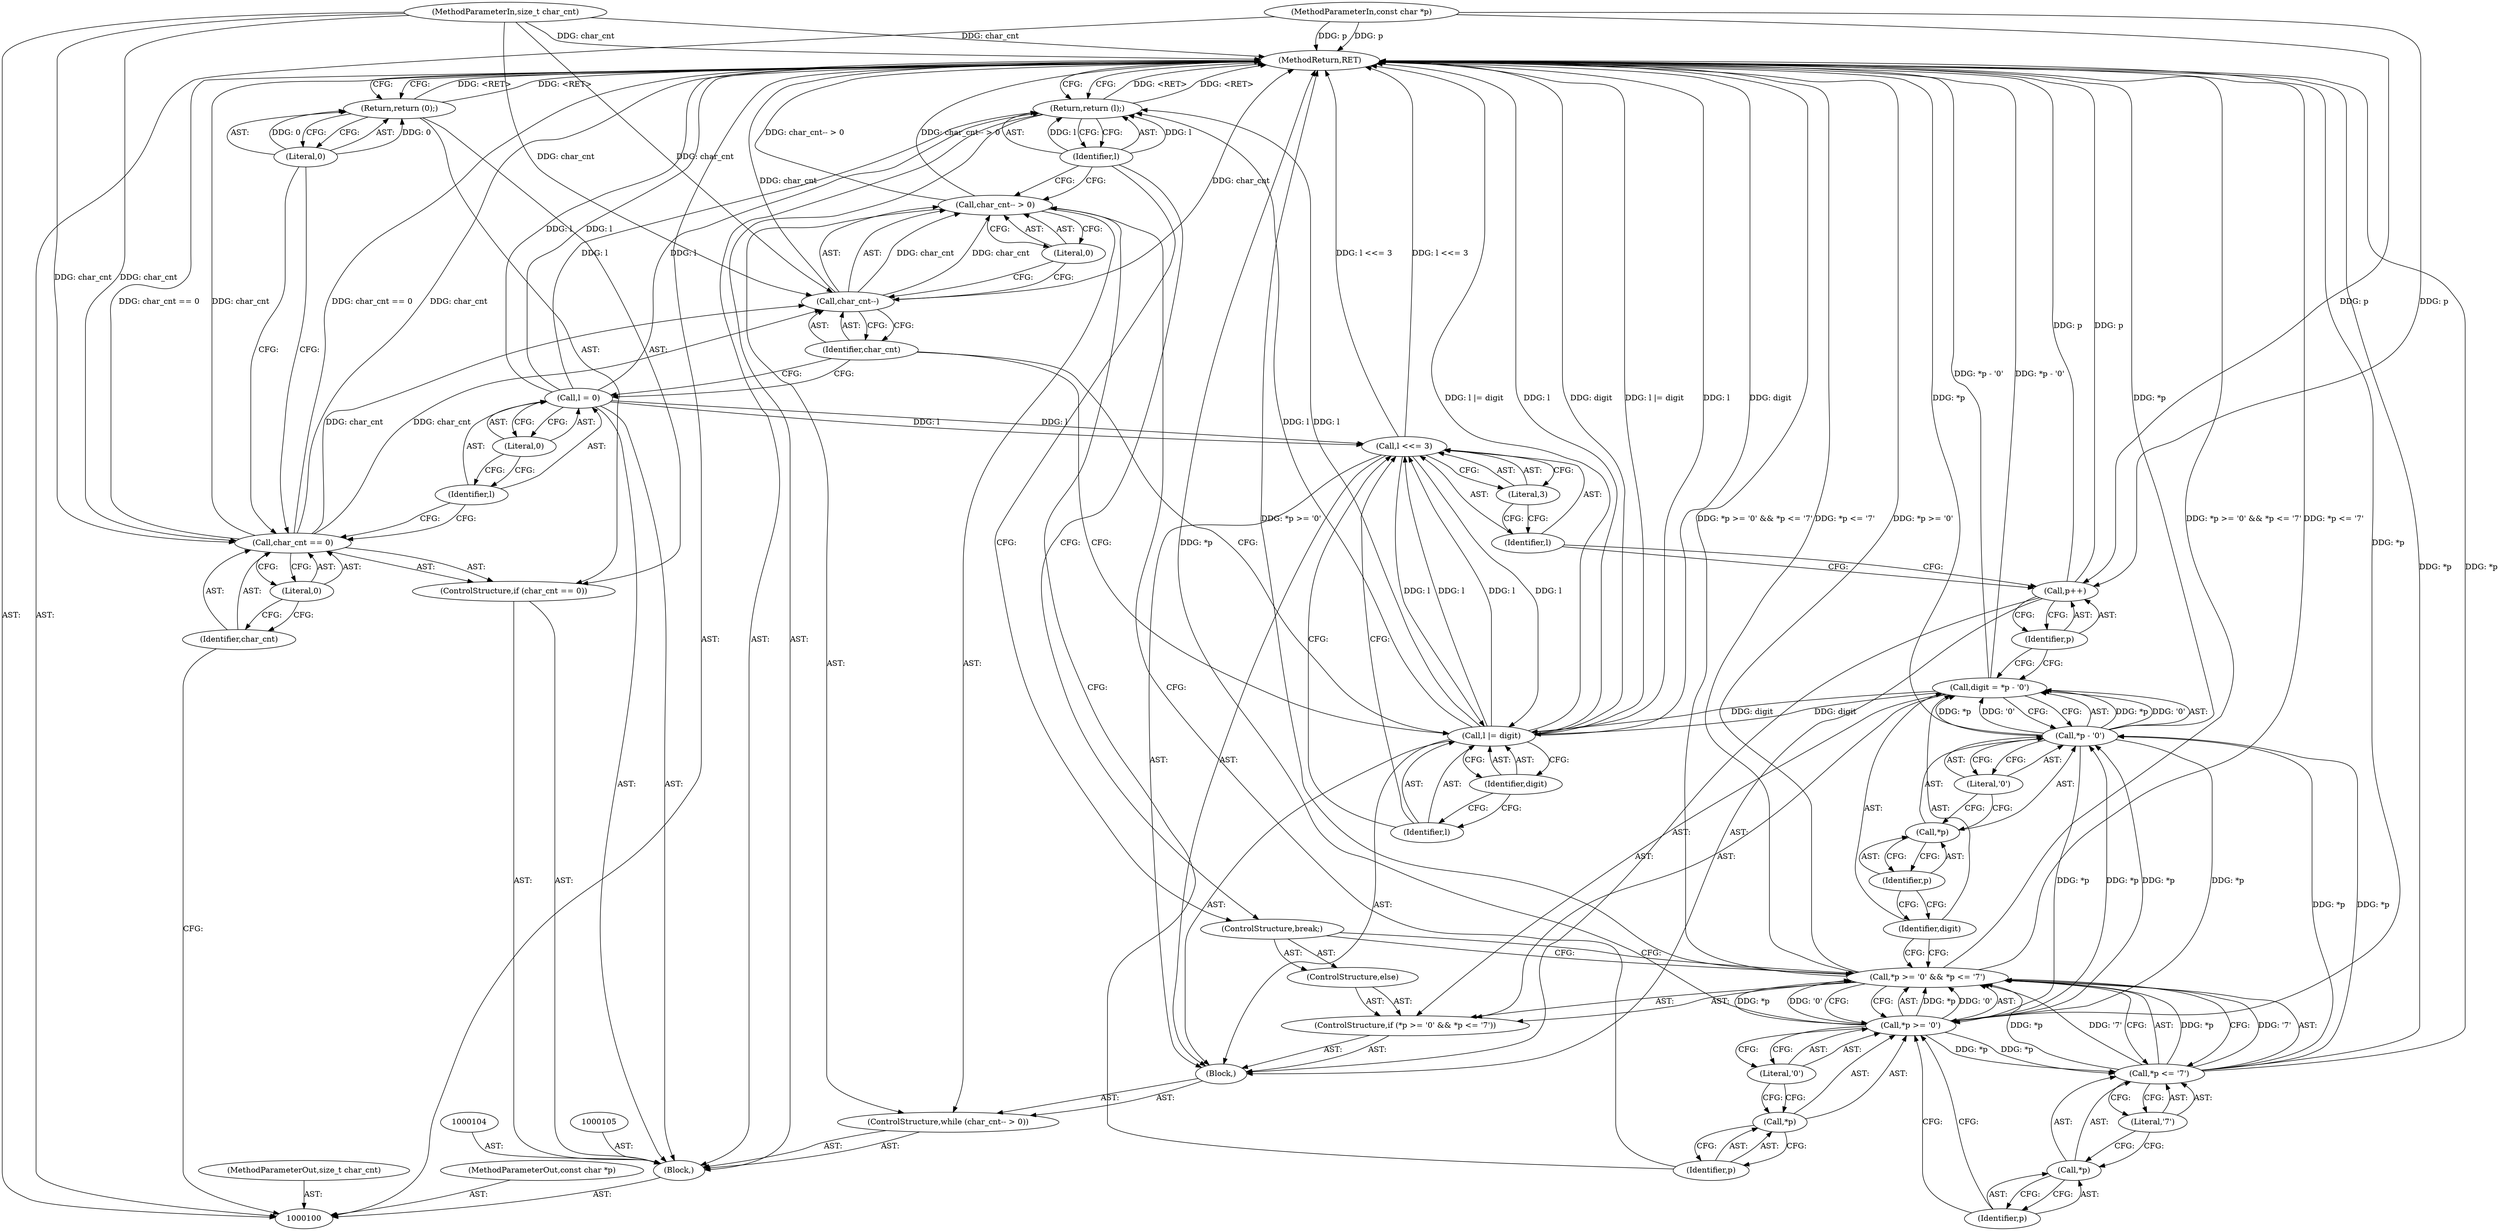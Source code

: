 digraph "0_libarchive_fa7438a0ff4033e4741c807394a9af6207940d71_0" {
"1000149" [label="(MethodReturn,RET)"];
"1000102" [label="(MethodParameterIn,size_t char_cnt)"];
"1000215" [label="(MethodParameterOut,size_t char_cnt)"];
"1000101" [label="(MethodParameterIn,const char *p)"];
"1000214" [label="(MethodParameterOut,const char *p)"];
"1000115" [label="(ControlStructure,while (char_cnt-- > 0))"];
"1000119" [label="(Literal,0)"];
"1000120" [label="(Block,)"];
"1000116" [label="(Call,char_cnt-- > 0)"];
"1000117" [label="(Call,char_cnt--)"];
"1000118" [label="(Identifier,char_cnt)"];
"1000126" [label="(Literal,'0')"];
"1000127" [label="(Call,*p <= '7')"];
"1000128" [label="(Call,*p)"];
"1000129" [label="(Identifier,p)"];
"1000130" [label="(Literal,'7')"];
"1000121" [label="(ControlStructure,if (*p >= '0' && *p <= '7'))"];
"1000122" [label="(Call,*p >= '0' && *p <= '7')"];
"1000123" [label="(Call,*p >= '0')"];
"1000124" [label="(Call,*p)"];
"1000125" [label="(Identifier,p)"];
"1000133" [label="(Call,*p - '0')"];
"1000134" [label="(Call,*p)"];
"1000135" [label="(Identifier,p)"];
"1000136" [label="(Literal,'0')"];
"1000131" [label="(Call,digit = *p - '0')"];
"1000132" [label="(Identifier,digit)"];
"1000137" [label="(ControlStructure,else)"];
"1000138" [label="(ControlStructure,break;)"];
"1000139" [label="(Call,p++)"];
"1000140" [label="(Identifier,p)"];
"1000141" [label="(Call,l <<= 3)"];
"1000142" [label="(Identifier,l)"];
"1000143" [label="(Literal,3)"];
"1000144" [label="(Call,l |= digit)"];
"1000145" [label="(Identifier,l)"];
"1000146" [label="(Identifier,digit)"];
"1000147" [label="(Return,return (l);)"];
"1000148" [label="(Identifier,l)"];
"1000103" [label="(Block,)"];
"1000106" [label="(ControlStructure,if (char_cnt == 0))"];
"1000109" [label="(Literal,0)"];
"1000107" [label="(Call,char_cnt == 0)"];
"1000108" [label="(Identifier,char_cnt)"];
"1000111" [label="(Literal,0)"];
"1000110" [label="(Return,return (0);)"];
"1000112" [label="(Call,l = 0)"];
"1000113" [label="(Identifier,l)"];
"1000114" [label="(Literal,0)"];
"1000149" -> "1000100"  [label="AST: "];
"1000149" -> "1000110"  [label="CFG: "];
"1000149" -> "1000147"  [label="CFG: "];
"1000147" -> "1000149"  [label="DDG: <RET>"];
"1000107" -> "1000149"  [label="DDG: char_cnt"];
"1000107" -> "1000149"  [label="DDG: char_cnt == 0"];
"1000139" -> "1000149"  [label="DDG: p"];
"1000122" -> "1000149"  [label="DDG: *p <= '7'"];
"1000122" -> "1000149"  [label="DDG: *p >= '0'"];
"1000122" -> "1000149"  [label="DDG: *p >= '0' && *p <= '7'"];
"1000117" -> "1000149"  [label="DDG: char_cnt"];
"1000127" -> "1000149"  [label="DDG: *p"];
"1000144" -> "1000149"  [label="DDG: digit"];
"1000144" -> "1000149"  [label="DDG: l |= digit"];
"1000144" -> "1000149"  [label="DDG: l"];
"1000116" -> "1000149"  [label="DDG: char_cnt-- > 0"];
"1000141" -> "1000149"  [label="DDG: l <<= 3"];
"1000133" -> "1000149"  [label="DDG: *p"];
"1000131" -> "1000149"  [label="DDG: *p - '0'"];
"1000102" -> "1000149"  [label="DDG: char_cnt"];
"1000112" -> "1000149"  [label="DDG: l"];
"1000101" -> "1000149"  [label="DDG: p"];
"1000123" -> "1000149"  [label="DDG: *p"];
"1000110" -> "1000149"  [label="DDG: <RET>"];
"1000102" -> "1000100"  [label="AST: "];
"1000102" -> "1000149"  [label="DDG: char_cnt"];
"1000102" -> "1000107"  [label="DDG: char_cnt"];
"1000102" -> "1000117"  [label="DDG: char_cnt"];
"1000215" -> "1000100"  [label="AST: "];
"1000101" -> "1000100"  [label="AST: "];
"1000101" -> "1000149"  [label="DDG: p"];
"1000101" -> "1000139"  [label="DDG: p"];
"1000214" -> "1000100"  [label="AST: "];
"1000115" -> "1000103"  [label="AST: "];
"1000116" -> "1000115"  [label="AST: "];
"1000120" -> "1000115"  [label="AST: "];
"1000119" -> "1000116"  [label="AST: "];
"1000119" -> "1000117"  [label="CFG: "];
"1000116" -> "1000119"  [label="CFG: "];
"1000120" -> "1000115"  [label="AST: "];
"1000121" -> "1000120"  [label="AST: "];
"1000139" -> "1000120"  [label="AST: "];
"1000141" -> "1000120"  [label="AST: "];
"1000144" -> "1000120"  [label="AST: "];
"1000116" -> "1000115"  [label="AST: "];
"1000116" -> "1000119"  [label="CFG: "];
"1000117" -> "1000116"  [label="AST: "];
"1000119" -> "1000116"  [label="AST: "];
"1000125" -> "1000116"  [label="CFG: "];
"1000148" -> "1000116"  [label="CFG: "];
"1000116" -> "1000149"  [label="DDG: char_cnt-- > 0"];
"1000117" -> "1000116"  [label="DDG: char_cnt"];
"1000117" -> "1000116"  [label="AST: "];
"1000117" -> "1000118"  [label="CFG: "];
"1000118" -> "1000117"  [label="AST: "];
"1000119" -> "1000117"  [label="CFG: "];
"1000117" -> "1000149"  [label="DDG: char_cnt"];
"1000117" -> "1000116"  [label="DDG: char_cnt"];
"1000107" -> "1000117"  [label="DDG: char_cnt"];
"1000102" -> "1000117"  [label="DDG: char_cnt"];
"1000118" -> "1000117"  [label="AST: "];
"1000118" -> "1000144"  [label="CFG: "];
"1000118" -> "1000112"  [label="CFG: "];
"1000117" -> "1000118"  [label="CFG: "];
"1000126" -> "1000123"  [label="AST: "];
"1000126" -> "1000124"  [label="CFG: "];
"1000123" -> "1000126"  [label="CFG: "];
"1000127" -> "1000122"  [label="AST: "];
"1000127" -> "1000130"  [label="CFG: "];
"1000128" -> "1000127"  [label="AST: "];
"1000130" -> "1000127"  [label="AST: "];
"1000122" -> "1000127"  [label="CFG: "];
"1000127" -> "1000149"  [label="DDG: *p"];
"1000127" -> "1000122"  [label="DDG: *p"];
"1000127" -> "1000122"  [label="DDG: '7'"];
"1000123" -> "1000127"  [label="DDG: *p"];
"1000127" -> "1000133"  [label="DDG: *p"];
"1000128" -> "1000127"  [label="AST: "];
"1000128" -> "1000129"  [label="CFG: "];
"1000129" -> "1000128"  [label="AST: "];
"1000130" -> "1000128"  [label="CFG: "];
"1000129" -> "1000128"  [label="AST: "];
"1000129" -> "1000123"  [label="CFG: "];
"1000128" -> "1000129"  [label="CFG: "];
"1000130" -> "1000127"  [label="AST: "];
"1000130" -> "1000128"  [label="CFG: "];
"1000127" -> "1000130"  [label="CFG: "];
"1000121" -> "1000120"  [label="AST: "];
"1000122" -> "1000121"  [label="AST: "];
"1000131" -> "1000121"  [label="AST: "];
"1000137" -> "1000121"  [label="AST: "];
"1000122" -> "1000121"  [label="AST: "];
"1000122" -> "1000123"  [label="CFG: "];
"1000122" -> "1000127"  [label="CFG: "];
"1000123" -> "1000122"  [label="AST: "];
"1000127" -> "1000122"  [label="AST: "];
"1000132" -> "1000122"  [label="CFG: "];
"1000138" -> "1000122"  [label="CFG: "];
"1000122" -> "1000149"  [label="DDG: *p <= '7'"];
"1000122" -> "1000149"  [label="DDG: *p >= '0'"];
"1000122" -> "1000149"  [label="DDG: *p >= '0' && *p <= '7'"];
"1000123" -> "1000122"  [label="DDG: *p"];
"1000123" -> "1000122"  [label="DDG: '0'"];
"1000127" -> "1000122"  [label="DDG: *p"];
"1000127" -> "1000122"  [label="DDG: '7'"];
"1000123" -> "1000122"  [label="AST: "];
"1000123" -> "1000126"  [label="CFG: "];
"1000124" -> "1000123"  [label="AST: "];
"1000126" -> "1000123"  [label="AST: "];
"1000129" -> "1000123"  [label="CFG: "];
"1000122" -> "1000123"  [label="CFG: "];
"1000123" -> "1000149"  [label="DDG: *p"];
"1000123" -> "1000122"  [label="DDG: *p"];
"1000123" -> "1000122"  [label="DDG: '0'"];
"1000133" -> "1000123"  [label="DDG: *p"];
"1000123" -> "1000127"  [label="DDG: *p"];
"1000123" -> "1000133"  [label="DDG: *p"];
"1000124" -> "1000123"  [label="AST: "];
"1000124" -> "1000125"  [label="CFG: "];
"1000125" -> "1000124"  [label="AST: "];
"1000126" -> "1000124"  [label="CFG: "];
"1000125" -> "1000124"  [label="AST: "];
"1000125" -> "1000116"  [label="CFG: "];
"1000124" -> "1000125"  [label="CFG: "];
"1000133" -> "1000131"  [label="AST: "];
"1000133" -> "1000136"  [label="CFG: "];
"1000134" -> "1000133"  [label="AST: "];
"1000136" -> "1000133"  [label="AST: "];
"1000131" -> "1000133"  [label="CFG: "];
"1000133" -> "1000149"  [label="DDG: *p"];
"1000133" -> "1000123"  [label="DDG: *p"];
"1000133" -> "1000131"  [label="DDG: *p"];
"1000133" -> "1000131"  [label="DDG: '0'"];
"1000127" -> "1000133"  [label="DDG: *p"];
"1000123" -> "1000133"  [label="DDG: *p"];
"1000134" -> "1000133"  [label="AST: "];
"1000134" -> "1000135"  [label="CFG: "];
"1000135" -> "1000134"  [label="AST: "];
"1000136" -> "1000134"  [label="CFG: "];
"1000135" -> "1000134"  [label="AST: "];
"1000135" -> "1000132"  [label="CFG: "];
"1000134" -> "1000135"  [label="CFG: "];
"1000136" -> "1000133"  [label="AST: "];
"1000136" -> "1000134"  [label="CFG: "];
"1000133" -> "1000136"  [label="CFG: "];
"1000131" -> "1000121"  [label="AST: "];
"1000131" -> "1000133"  [label="CFG: "];
"1000132" -> "1000131"  [label="AST: "];
"1000133" -> "1000131"  [label="AST: "];
"1000140" -> "1000131"  [label="CFG: "];
"1000131" -> "1000149"  [label="DDG: *p - '0'"];
"1000133" -> "1000131"  [label="DDG: *p"];
"1000133" -> "1000131"  [label="DDG: '0'"];
"1000131" -> "1000144"  [label="DDG: digit"];
"1000132" -> "1000131"  [label="AST: "];
"1000132" -> "1000122"  [label="CFG: "];
"1000135" -> "1000132"  [label="CFG: "];
"1000137" -> "1000121"  [label="AST: "];
"1000138" -> "1000137"  [label="AST: "];
"1000138" -> "1000137"  [label="AST: "];
"1000138" -> "1000122"  [label="CFG: "];
"1000148" -> "1000138"  [label="CFG: "];
"1000139" -> "1000120"  [label="AST: "];
"1000139" -> "1000140"  [label="CFG: "];
"1000140" -> "1000139"  [label="AST: "];
"1000142" -> "1000139"  [label="CFG: "];
"1000139" -> "1000149"  [label="DDG: p"];
"1000101" -> "1000139"  [label="DDG: p"];
"1000140" -> "1000139"  [label="AST: "];
"1000140" -> "1000131"  [label="CFG: "];
"1000139" -> "1000140"  [label="CFG: "];
"1000141" -> "1000120"  [label="AST: "];
"1000141" -> "1000143"  [label="CFG: "];
"1000142" -> "1000141"  [label="AST: "];
"1000143" -> "1000141"  [label="AST: "];
"1000145" -> "1000141"  [label="CFG: "];
"1000141" -> "1000149"  [label="DDG: l <<= 3"];
"1000112" -> "1000141"  [label="DDG: l"];
"1000144" -> "1000141"  [label="DDG: l"];
"1000141" -> "1000144"  [label="DDG: l"];
"1000142" -> "1000141"  [label="AST: "];
"1000142" -> "1000139"  [label="CFG: "];
"1000143" -> "1000142"  [label="CFG: "];
"1000143" -> "1000141"  [label="AST: "];
"1000143" -> "1000142"  [label="CFG: "];
"1000141" -> "1000143"  [label="CFG: "];
"1000144" -> "1000120"  [label="AST: "];
"1000144" -> "1000146"  [label="CFG: "];
"1000145" -> "1000144"  [label="AST: "];
"1000146" -> "1000144"  [label="AST: "];
"1000118" -> "1000144"  [label="CFG: "];
"1000144" -> "1000149"  [label="DDG: digit"];
"1000144" -> "1000149"  [label="DDG: l |= digit"];
"1000144" -> "1000149"  [label="DDG: l"];
"1000144" -> "1000141"  [label="DDG: l"];
"1000141" -> "1000144"  [label="DDG: l"];
"1000131" -> "1000144"  [label="DDG: digit"];
"1000144" -> "1000147"  [label="DDG: l"];
"1000145" -> "1000144"  [label="AST: "];
"1000145" -> "1000141"  [label="CFG: "];
"1000146" -> "1000145"  [label="CFG: "];
"1000146" -> "1000144"  [label="AST: "];
"1000146" -> "1000145"  [label="CFG: "];
"1000144" -> "1000146"  [label="CFG: "];
"1000147" -> "1000103"  [label="AST: "];
"1000147" -> "1000148"  [label="CFG: "];
"1000148" -> "1000147"  [label="AST: "];
"1000149" -> "1000147"  [label="CFG: "];
"1000147" -> "1000149"  [label="DDG: <RET>"];
"1000148" -> "1000147"  [label="DDG: l"];
"1000112" -> "1000147"  [label="DDG: l"];
"1000144" -> "1000147"  [label="DDG: l"];
"1000148" -> "1000147"  [label="AST: "];
"1000148" -> "1000116"  [label="CFG: "];
"1000148" -> "1000138"  [label="CFG: "];
"1000147" -> "1000148"  [label="CFG: "];
"1000148" -> "1000147"  [label="DDG: l"];
"1000103" -> "1000100"  [label="AST: "];
"1000104" -> "1000103"  [label="AST: "];
"1000105" -> "1000103"  [label="AST: "];
"1000106" -> "1000103"  [label="AST: "];
"1000112" -> "1000103"  [label="AST: "];
"1000115" -> "1000103"  [label="AST: "];
"1000147" -> "1000103"  [label="AST: "];
"1000106" -> "1000103"  [label="AST: "];
"1000107" -> "1000106"  [label="AST: "];
"1000110" -> "1000106"  [label="AST: "];
"1000109" -> "1000107"  [label="AST: "];
"1000109" -> "1000108"  [label="CFG: "];
"1000107" -> "1000109"  [label="CFG: "];
"1000107" -> "1000106"  [label="AST: "];
"1000107" -> "1000109"  [label="CFG: "];
"1000108" -> "1000107"  [label="AST: "];
"1000109" -> "1000107"  [label="AST: "];
"1000111" -> "1000107"  [label="CFG: "];
"1000113" -> "1000107"  [label="CFG: "];
"1000107" -> "1000149"  [label="DDG: char_cnt"];
"1000107" -> "1000149"  [label="DDG: char_cnt == 0"];
"1000102" -> "1000107"  [label="DDG: char_cnt"];
"1000107" -> "1000117"  [label="DDG: char_cnt"];
"1000108" -> "1000107"  [label="AST: "];
"1000108" -> "1000100"  [label="CFG: "];
"1000109" -> "1000108"  [label="CFG: "];
"1000111" -> "1000110"  [label="AST: "];
"1000111" -> "1000107"  [label="CFG: "];
"1000110" -> "1000111"  [label="CFG: "];
"1000111" -> "1000110"  [label="DDG: 0"];
"1000110" -> "1000106"  [label="AST: "];
"1000110" -> "1000111"  [label="CFG: "];
"1000111" -> "1000110"  [label="AST: "];
"1000149" -> "1000110"  [label="CFG: "];
"1000110" -> "1000149"  [label="DDG: <RET>"];
"1000111" -> "1000110"  [label="DDG: 0"];
"1000112" -> "1000103"  [label="AST: "];
"1000112" -> "1000114"  [label="CFG: "];
"1000113" -> "1000112"  [label="AST: "];
"1000114" -> "1000112"  [label="AST: "];
"1000118" -> "1000112"  [label="CFG: "];
"1000112" -> "1000149"  [label="DDG: l"];
"1000112" -> "1000141"  [label="DDG: l"];
"1000112" -> "1000147"  [label="DDG: l"];
"1000113" -> "1000112"  [label="AST: "];
"1000113" -> "1000107"  [label="CFG: "];
"1000114" -> "1000113"  [label="CFG: "];
"1000114" -> "1000112"  [label="AST: "];
"1000114" -> "1000113"  [label="CFG: "];
"1000112" -> "1000114"  [label="CFG: "];
}
